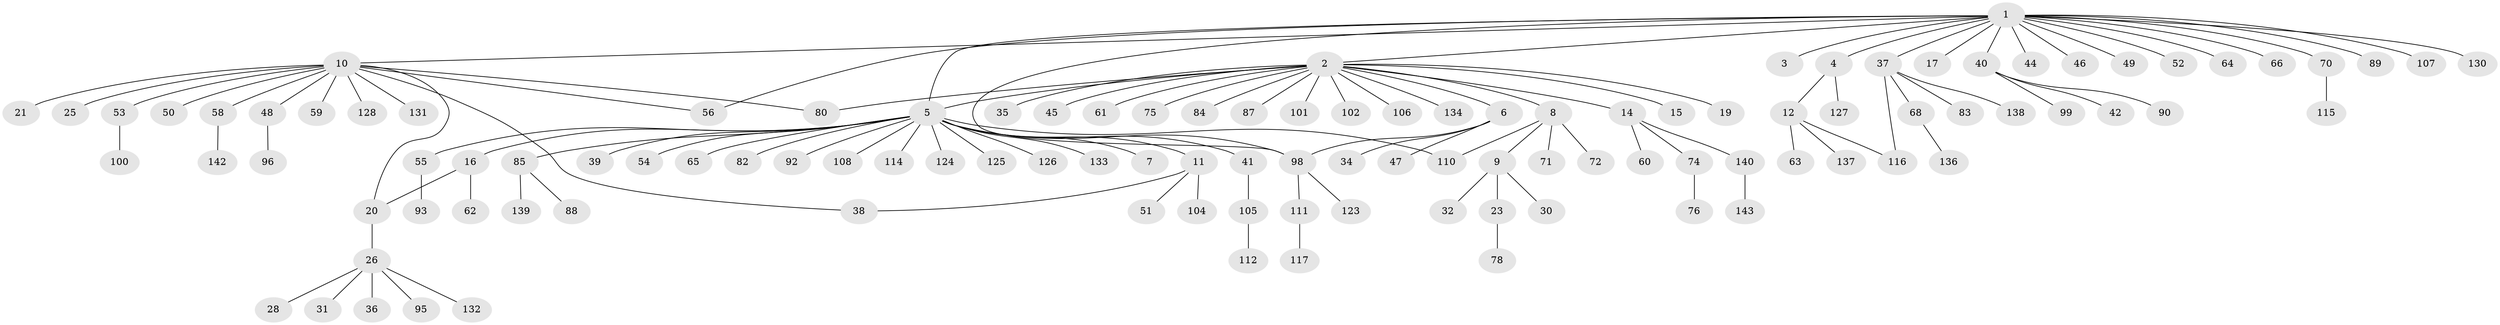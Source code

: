// original degree distribution, {21: 0.006993006993006993, 19: 0.006993006993006993, 2: 0.2097902097902098, 4: 0.027972027972027972, 18: 0.006993006993006993, 5: 0.027972027972027972, 1: 0.6153846153846154, 6: 0.013986013986013986, 13: 0.006993006993006993, 3: 0.06993006993006994, 7: 0.006993006993006993}
// Generated by graph-tools (version 1.1) at 2025/11/02/27/25 16:11:10]
// undirected, 113 vertices, 121 edges
graph export_dot {
graph [start="1"]
  node [color=gray90,style=filled];
  1 [super="+129"];
  2 [super="+141"];
  3 [super="+135"];
  4 [super="+18"];
  5 [super="+73"];
  6 [super="+22"];
  7;
  8 [super="+43"];
  9 [super="+109"];
  10 [super="+13"];
  11 [super="+97"];
  12 [super="+29"];
  14 [super="+27"];
  15;
  16;
  17 [super="+118"];
  19;
  20 [super="+24"];
  21;
  23;
  25;
  26 [super="+33"];
  28;
  30;
  31;
  32;
  34;
  35;
  36;
  37 [super="+81"];
  38 [super="+94"];
  39;
  40 [super="+69"];
  41;
  42;
  44;
  45 [super="+91"];
  46;
  47 [super="+77"];
  48;
  49 [super="+57"];
  50;
  51;
  52 [super="+103"];
  53;
  54;
  55;
  56;
  58;
  59;
  60;
  61 [super="+67"];
  62;
  63;
  64;
  65;
  66;
  68 [super="+113"];
  70 [super="+86"];
  71;
  72;
  74;
  75;
  76 [super="+79"];
  78;
  80;
  82;
  83;
  84 [super="+122"];
  85;
  87;
  88 [super="+119"];
  89;
  90;
  92;
  93;
  95;
  96;
  98 [super="+121"];
  99;
  100;
  101;
  102;
  104;
  105;
  106;
  107;
  108;
  110 [super="+120"];
  111;
  112;
  114;
  115;
  116;
  117;
  123;
  124;
  125;
  126;
  127;
  128;
  130;
  131;
  132;
  133;
  134;
  136;
  137;
  138;
  139;
  140;
  142;
  143;
  1 -- 2;
  1 -- 3;
  1 -- 4;
  1 -- 5;
  1 -- 10;
  1 -- 17;
  1 -- 37;
  1 -- 40;
  1 -- 44;
  1 -- 46;
  1 -- 49;
  1 -- 52;
  1 -- 56;
  1 -- 64;
  1 -- 66;
  1 -- 70;
  1 -- 89;
  1 -- 98;
  1 -- 107;
  1 -- 130;
  2 -- 5;
  2 -- 6;
  2 -- 8;
  2 -- 14;
  2 -- 15;
  2 -- 19;
  2 -- 35;
  2 -- 45;
  2 -- 61;
  2 -- 75;
  2 -- 80;
  2 -- 84;
  2 -- 87;
  2 -- 101;
  2 -- 102;
  2 -- 106;
  2 -- 134;
  4 -- 12;
  4 -- 127;
  5 -- 7;
  5 -- 11;
  5 -- 16;
  5 -- 39;
  5 -- 41;
  5 -- 54;
  5 -- 55;
  5 -- 65;
  5 -- 85;
  5 -- 92;
  5 -- 110;
  5 -- 114;
  5 -- 124;
  5 -- 125;
  5 -- 98;
  5 -- 82;
  5 -- 133;
  5 -- 108;
  5 -- 126;
  6 -- 34;
  6 -- 47;
  6 -- 98;
  8 -- 9;
  8 -- 71;
  8 -- 72;
  8 -- 110;
  9 -- 23;
  9 -- 30;
  9 -- 32;
  10 -- 21;
  10 -- 25;
  10 -- 38;
  10 -- 48;
  10 -- 50;
  10 -- 53;
  10 -- 56;
  10 -- 58;
  10 -- 59;
  10 -- 80;
  10 -- 128;
  10 -- 131;
  10 -- 20;
  11 -- 51;
  11 -- 104;
  11 -- 38;
  12 -- 116;
  12 -- 137;
  12 -- 63;
  14 -- 60;
  14 -- 74;
  14 -- 140;
  16 -- 62;
  16 -- 20;
  20 -- 26;
  23 -- 78;
  26 -- 28;
  26 -- 31;
  26 -- 95;
  26 -- 132;
  26 -- 36;
  37 -- 68;
  37 -- 83;
  37 -- 138;
  37 -- 116;
  40 -- 42;
  40 -- 90;
  40 -- 99;
  41 -- 105;
  48 -- 96;
  53 -- 100;
  55 -- 93;
  58 -- 142;
  68 -- 136;
  70 -- 115;
  74 -- 76;
  85 -- 88;
  85 -- 139;
  98 -- 111;
  98 -- 123;
  105 -- 112;
  111 -- 117;
  140 -- 143;
}
